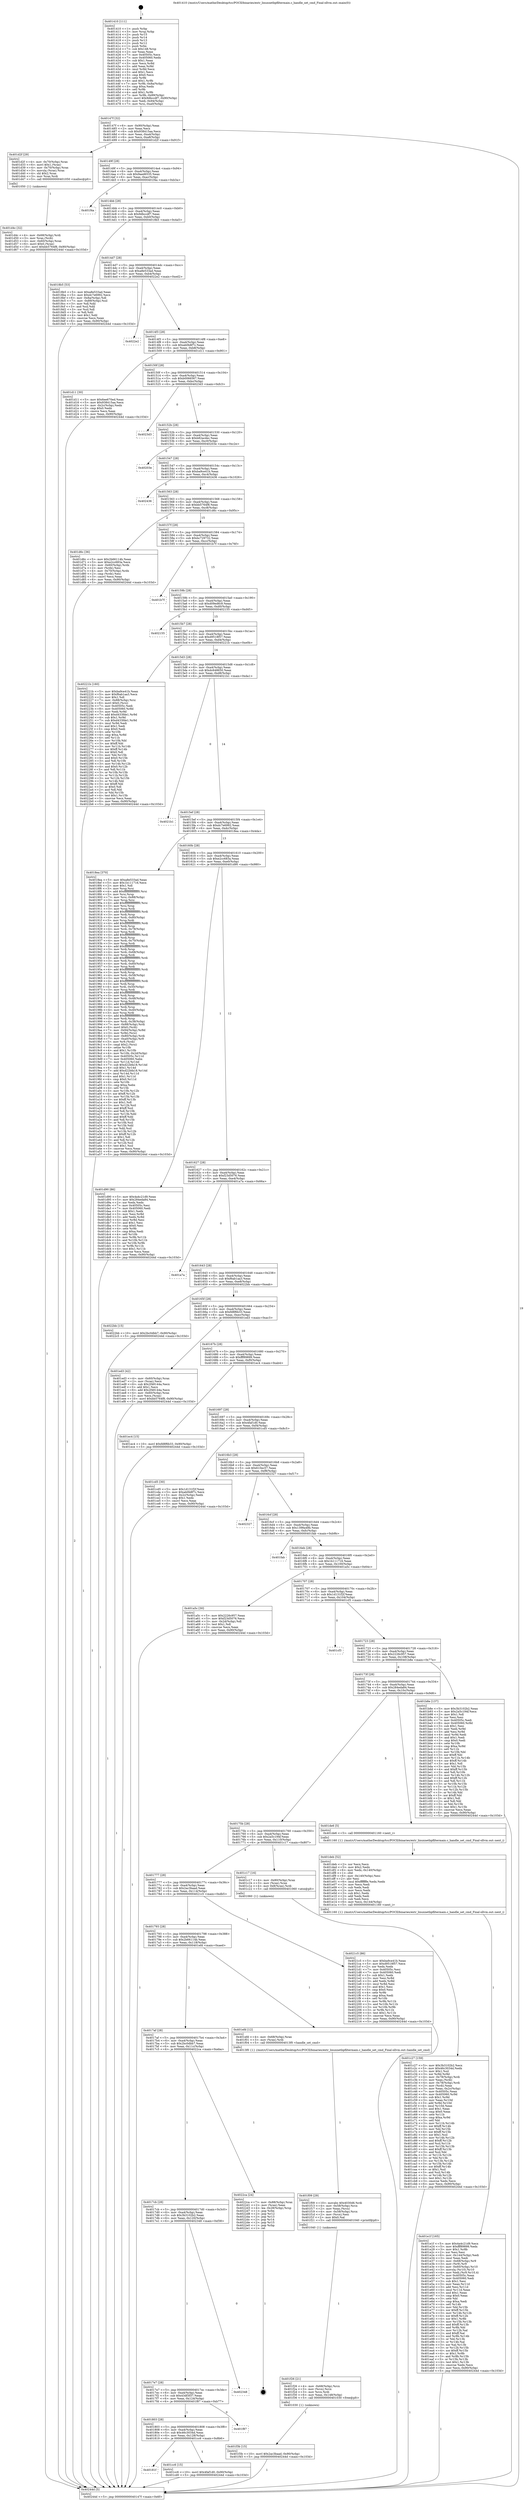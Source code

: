 digraph "0x401410" {
  label = "0x401410 (/mnt/c/Users/mathe/Desktop/tcc/POCII/binaries/extr_linuxnetbpfiltermain.c_handle_set_cmd_Final-ollvm.out::main(0))"
  labelloc = "t"
  node[shape=record]

  Entry [label="",width=0.3,height=0.3,shape=circle,fillcolor=black,style=filled]
  "0x40147f" [label="{
     0x40147f [32]\l
     | [instrs]\l
     &nbsp;&nbsp;0x40147f \<+6\>: mov -0x90(%rbp),%eax\l
     &nbsp;&nbsp;0x401485 \<+2\>: mov %eax,%ecx\l
     &nbsp;&nbsp;0x401487 \<+6\>: sub $0x938415aa,%ecx\l
     &nbsp;&nbsp;0x40148d \<+6\>: mov %eax,-0xa4(%rbp)\l
     &nbsp;&nbsp;0x401493 \<+6\>: mov %ecx,-0xa8(%rbp)\l
     &nbsp;&nbsp;0x401499 \<+6\>: je 0000000000401d2f \<main+0x91f\>\l
  }"]
  "0x401d2f" [label="{
     0x401d2f [29]\l
     | [instrs]\l
     &nbsp;&nbsp;0x401d2f \<+4\>: mov -0x70(%rbp),%rax\l
     &nbsp;&nbsp;0x401d33 \<+6\>: movl $0x1,(%rax)\l
     &nbsp;&nbsp;0x401d39 \<+4\>: mov -0x70(%rbp),%rax\l
     &nbsp;&nbsp;0x401d3d \<+3\>: movslq (%rax),%rax\l
     &nbsp;&nbsp;0x401d40 \<+4\>: shl $0x2,%rax\l
     &nbsp;&nbsp;0x401d44 \<+3\>: mov %rax,%rdi\l
     &nbsp;&nbsp;0x401d47 \<+5\>: call 0000000000401050 \<malloc@plt\>\l
     | [calls]\l
     &nbsp;&nbsp;0x401050 \{1\} (unknown)\l
  }"]
  "0x40149f" [label="{
     0x40149f [28]\l
     | [instrs]\l
     &nbsp;&nbsp;0x40149f \<+5\>: jmp 00000000004014a4 \<main+0x94\>\l
     &nbsp;&nbsp;0x4014a4 \<+6\>: mov -0xa4(%rbp),%eax\l
     &nbsp;&nbsp;0x4014aa \<+5\>: sub $0x9aed6535,%eax\l
     &nbsp;&nbsp;0x4014af \<+6\>: mov %eax,-0xac(%rbp)\l
     &nbsp;&nbsp;0x4014b5 \<+6\>: je 0000000000401f4a \<main+0xb3a\>\l
  }"]
  Exit [label="",width=0.3,height=0.3,shape=circle,fillcolor=black,style=filled,peripheries=2]
  "0x401f4a" [label="{
     0x401f4a\l
  }", style=dashed]
  "0x4014bb" [label="{
     0x4014bb [28]\l
     | [instrs]\l
     &nbsp;&nbsp;0x4014bb \<+5\>: jmp 00000000004014c0 \<main+0xb0\>\l
     &nbsp;&nbsp;0x4014c0 \<+6\>: mov -0xa4(%rbp),%eax\l
     &nbsp;&nbsp;0x4014c6 \<+5\>: sub $0x9dbccdf7,%eax\l
     &nbsp;&nbsp;0x4014cb \<+6\>: mov %eax,-0xb0(%rbp)\l
     &nbsp;&nbsp;0x4014d1 \<+6\>: je 00000000004018b5 \<main+0x4a5\>\l
  }"]
  "0x401f3b" [label="{
     0x401f3b [15]\l
     | [instrs]\l
     &nbsp;&nbsp;0x401f3b \<+10\>: movl $0x2ac3baad,-0x90(%rbp)\l
     &nbsp;&nbsp;0x401f45 \<+5\>: jmp 000000000040244d \<main+0x103d\>\l
  }"]
  "0x4018b5" [label="{
     0x4018b5 [53]\l
     | [instrs]\l
     &nbsp;&nbsp;0x4018b5 \<+5\>: mov $0xa8e533ad,%eax\l
     &nbsp;&nbsp;0x4018ba \<+5\>: mov $0xdc7e6992,%ecx\l
     &nbsp;&nbsp;0x4018bf \<+6\>: mov -0x8a(%rbp),%dl\l
     &nbsp;&nbsp;0x4018c5 \<+7\>: mov -0x89(%rbp),%sil\l
     &nbsp;&nbsp;0x4018cc \<+3\>: mov %dl,%dil\l
     &nbsp;&nbsp;0x4018cf \<+3\>: and %sil,%dil\l
     &nbsp;&nbsp;0x4018d2 \<+3\>: xor %sil,%dl\l
     &nbsp;&nbsp;0x4018d5 \<+3\>: or %dl,%dil\l
     &nbsp;&nbsp;0x4018d8 \<+4\>: test $0x1,%dil\l
     &nbsp;&nbsp;0x4018dc \<+3\>: cmovne %ecx,%eax\l
     &nbsp;&nbsp;0x4018df \<+6\>: mov %eax,-0x90(%rbp)\l
     &nbsp;&nbsp;0x4018e5 \<+5\>: jmp 000000000040244d \<main+0x103d\>\l
  }"]
  "0x4014d7" [label="{
     0x4014d7 [28]\l
     | [instrs]\l
     &nbsp;&nbsp;0x4014d7 \<+5\>: jmp 00000000004014dc \<main+0xcc\>\l
     &nbsp;&nbsp;0x4014dc \<+6\>: mov -0xa4(%rbp),%eax\l
     &nbsp;&nbsp;0x4014e2 \<+5\>: sub $0xa8e533ad,%eax\l
     &nbsp;&nbsp;0x4014e7 \<+6\>: mov %eax,-0xb4(%rbp)\l
     &nbsp;&nbsp;0x4014ed \<+6\>: je 00000000004022e2 \<main+0xed2\>\l
  }"]
  "0x40244d" [label="{
     0x40244d [5]\l
     | [instrs]\l
     &nbsp;&nbsp;0x40244d \<+5\>: jmp 000000000040147f \<main+0x6f\>\l
  }"]
  "0x401410" [label="{
     0x401410 [111]\l
     | [instrs]\l
     &nbsp;&nbsp;0x401410 \<+1\>: push %rbp\l
     &nbsp;&nbsp;0x401411 \<+3\>: mov %rsp,%rbp\l
     &nbsp;&nbsp;0x401414 \<+2\>: push %r15\l
     &nbsp;&nbsp;0x401416 \<+2\>: push %r14\l
     &nbsp;&nbsp;0x401418 \<+2\>: push %r13\l
     &nbsp;&nbsp;0x40141a \<+2\>: push %r12\l
     &nbsp;&nbsp;0x40141c \<+1\>: push %rbx\l
     &nbsp;&nbsp;0x40141d \<+7\>: sub $0x148,%rsp\l
     &nbsp;&nbsp;0x401424 \<+2\>: xor %eax,%eax\l
     &nbsp;&nbsp;0x401426 \<+7\>: mov 0x40505c,%ecx\l
     &nbsp;&nbsp;0x40142d \<+7\>: mov 0x405060,%edx\l
     &nbsp;&nbsp;0x401434 \<+3\>: sub $0x1,%eax\l
     &nbsp;&nbsp;0x401437 \<+3\>: mov %ecx,%r8d\l
     &nbsp;&nbsp;0x40143a \<+3\>: add %eax,%r8d\l
     &nbsp;&nbsp;0x40143d \<+4\>: imul %r8d,%ecx\l
     &nbsp;&nbsp;0x401441 \<+3\>: and $0x1,%ecx\l
     &nbsp;&nbsp;0x401444 \<+3\>: cmp $0x0,%ecx\l
     &nbsp;&nbsp;0x401447 \<+4\>: sete %r9b\l
     &nbsp;&nbsp;0x40144b \<+4\>: and $0x1,%r9b\l
     &nbsp;&nbsp;0x40144f \<+7\>: mov %r9b,-0x8a(%rbp)\l
     &nbsp;&nbsp;0x401456 \<+3\>: cmp $0xa,%edx\l
     &nbsp;&nbsp;0x401459 \<+4\>: setl %r9b\l
     &nbsp;&nbsp;0x40145d \<+4\>: and $0x1,%r9b\l
     &nbsp;&nbsp;0x401461 \<+7\>: mov %r9b,-0x89(%rbp)\l
     &nbsp;&nbsp;0x401468 \<+10\>: movl $0x9dbccdf7,-0x90(%rbp)\l
     &nbsp;&nbsp;0x401472 \<+6\>: mov %edi,-0x94(%rbp)\l
     &nbsp;&nbsp;0x401478 \<+7\>: mov %rsi,-0xa0(%rbp)\l
  }"]
  "0x401f26" [label="{
     0x401f26 [21]\l
     | [instrs]\l
     &nbsp;&nbsp;0x401f26 \<+4\>: mov -0x68(%rbp),%rcx\l
     &nbsp;&nbsp;0x401f2a \<+3\>: mov (%rcx),%rcx\l
     &nbsp;&nbsp;0x401f2d \<+3\>: mov %rcx,%rdi\l
     &nbsp;&nbsp;0x401f30 \<+6\>: mov %eax,-0x148(%rbp)\l
     &nbsp;&nbsp;0x401f36 \<+5\>: call 0000000000401030 \<free@plt\>\l
     | [calls]\l
     &nbsp;&nbsp;0x401030 \{1\} (unknown)\l
  }"]
  "0x4022e2" [label="{
     0x4022e2\l
  }", style=dashed]
  "0x4014f3" [label="{
     0x4014f3 [28]\l
     | [instrs]\l
     &nbsp;&nbsp;0x4014f3 \<+5\>: jmp 00000000004014f8 \<main+0xe8\>\l
     &nbsp;&nbsp;0x4014f8 \<+6\>: mov -0xa4(%rbp),%eax\l
     &nbsp;&nbsp;0x4014fe \<+5\>: sub $0xab0b8f7c,%eax\l
     &nbsp;&nbsp;0x401503 \<+6\>: mov %eax,-0xb8(%rbp)\l
     &nbsp;&nbsp;0x401509 \<+6\>: je 0000000000401d11 \<main+0x901\>\l
  }"]
  "0x401f09" [label="{
     0x401f09 [29]\l
     | [instrs]\l
     &nbsp;&nbsp;0x401f09 \<+10\>: movabs $0x4030d6,%rdi\l
     &nbsp;&nbsp;0x401f13 \<+4\>: mov -0x58(%rbp),%rcx\l
     &nbsp;&nbsp;0x401f17 \<+2\>: mov %eax,(%rcx)\l
     &nbsp;&nbsp;0x401f19 \<+4\>: mov -0x58(%rbp),%rcx\l
     &nbsp;&nbsp;0x401f1d \<+2\>: mov (%rcx),%esi\l
     &nbsp;&nbsp;0x401f1f \<+2\>: mov $0x0,%al\l
     &nbsp;&nbsp;0x401f21 \<+5\>: call 0000000000401040 \<printf@plt\>\l
     | [calls]\l
     &nbsp;&nbsp;0x401040 \{1\} (unknown)\l
  }"]
  "0x401d11" [label="{
     0x401d11 [30]\l
     | [instrs]\l
     &nbsp;&nbsp;0x401d11 \<+5\>: mov $0x6ee670ed,%eax\l
     &nbsp;&nbsp;0x401d16 \<+5\>: mov $0x938415aa,%ecx\l
     &nbsp;&nbsp;0x401d1b \<+3\>: mov -0x2c(%rbp),%edx\l
     &nbsp;&nbsp;0x401d1e \<+3\>: cmp $0x0,%edx\l
     &nbsp;&nbsp;0x401d21 \<+3\>: cmove %ecx,%eax\l
     &nbsp;&nbsp;0x401d24 \<+6\>: mov %eax,-0x90(%rbp)\l
     &nbsp;&nbsp;0x401d2a \<+5\>: jmp 000000000040244d \<main+0x103d\>\l
  }"]
  "0x40150f" [label="{
     0x40150f [28]\l
     | [instrs]\l
     &nbsp;&nbsp;0x40150f \<+5\>: jmp 0000000000401514 \<main+0x104\>\l
     &nbsp;&nbsp;0x401514 \<+6\>: mov -0xa4(%rbp),%eax\l
     &nbsp;&nbsp;0x40151a \<+5\>: sub $0xb0066567,%eax\l
     &nbsp;&nbsp;0x40151f \<+6\>: mov %eax,-0xbc(%rbp)\l
     &nbsp;&nbsp;0x401525 \<+6\>: je 00000000004023d3 \<main+0xfc3\>\l
  }"]
  "0x401e1f" [label="{
     0x401e1f [165]\l
     | [instrs]\l
     &nbsp;&nbsp;0x401e1f \<+5\>: mov $0x4a4c21d9,%ecx\l
     &nbsp;&nbsp;0x401e24 \<+5\>: mov $0xfff89899,%edx\l
     &nbsp;&nbsp;0x401e29 \<+3\>: mov $0x1,%r8b\l
     &nbsp;&nbsp;0x401e2c \<+2\>: xor %esi,%esi\l
     &nbsp;&nbsp;0x401e2e \<+6\>: mov -0x144(%rbp),%edi\l
     &nbsp;&nbsp;0x401e34 \<+3\>: imul %eax,%edi\l
     &nbsp;&nbsp;0x401e37 \<+4\>: mov -0x68(%rbp),%r9\l
     &nbsp;&nbsp;0x401e3b \<+3\>: mov (%r9),%r9\l
     &nbsp;&nbsp;0x401e3e \<+4\>: mov -0x60(%rbp),%r10\l
     &nbsp;&nbsp;0x401e42 \<+3\>: movslq (%r10),%r10\l
     &nbsp;&nbsp;0x401e45 \<+4\>: mov %edi,(%r9,%r10,4)\l
     &nbsp;&nbsp;0x401e49 \<+7\>: mov 0x40505c,%eax\l
     &nbsp;&nbsp;0x401e50 \<+7\>: mov 0x405060,%edi\l
     &nbsp;&nbsp;0x401e57 \<+3\>: sub $0x1,%esi\l
     &nbsp;&nbsp;0x401e5a \<+3\>: mov %eax,%r11d\l
     &nbsp;&nbsp;0x401e5d \<+3\>: add %esi,%r11d\l
     &nbsp;&nbsp;0x401e60 \<+4\>: imul %r11d,%eax\l
     &nbsp;&nbsp;0x401e64 \<+3\>: and $0x1,%eax\l
     &nbsp;&nbsp;0x401e67 \<+3\>: cmp $0x0,%eax\l
     &nbsp;&nbsp;0x401e6a \<+3\>: sete %bl\l
     &nbsp;&nbsp;0x401e6d \<+3\>: cmp $0xa,%edi\l
     &nbsp;&nbsp;0x401e70 \<+4\>: setl %r14b\l
     &nbsp;&nbsp;0x401e74 \<+3\>: mov %bl,%r15b\l
     &nbsp;&nbsp;0x401e77 \<+4\>: xor $0xff,%r15b\l
     &nbsp;&nbsp;0x401e7b \<+3\>: mov %r14b,%r12b\l
     &nbsp;&nbsp;0x401e7e \<+4\>: xor $0xff,%r12b\l
     &nbsp;&nbsp;0x401e82 \<+4\>: xor $0x1,%r8b\l
     &nbsp;&nbsp;0x401e86 \<+3\>: mov %r15b,%r13b\l
     &nbsp;&nbsp;0x401e89 \<+4\>: and $0xff,%r13b\l
     &nbsp;&nbsp;0x401e8d \<+3\>: and %r8b,%bl\l
     &nbsp;&nbsp;0x401e90 \<+3\>: mov %r12b,%al\l
     &nbsp;&nbsp;0x401e93 \<+2\>: and $0xff,%al\l
     &nbsp;&nbsp;0x401e95 \<+3\>: and %r8b,%r14b\l
     &nbsp;&nbsp;0x401e98 \<+3\>: or %bl,%r13b\l
     &nbsp;&nbsp;0x401e9b \<+3\>: or %r14b,%al\l
     &nbsp;&nbsp;0x401e9e \<+3\>: xor %al,%r13b\l
     &nbsp;&nbsp;0x401ea1 \<+3\>: or %r12b,%r15b\l
     &nbsp;&nbsp;0x401ea4 \<+4\>: xor $0xff,%r15b\l
     &nbsp;&nbsp;0x401ea8 \<+4\>: or $0x1,%r8b\l
     &nbsp;&nbsp;0x401eac \<+3\>: and %r8b,%r15b\l
     &nbsp;&nbsp;0x401eaf \<+3\>: or %r15b,%r13b\l
     &nbsp;&nbsp;0x401eb2 \<+4\>: test $0x1,%r13b\l
     &nbsp;&nbsp;0x401eb6 \<+3\>: cmovne %edx,%ecx\l
     &nbsp;&nbsp;0x401eb9 \<+6\>: mov %ecx,-0x90(%rbp)\l
     &nbsp;&nbsp;0x401ebf \<+5\>: jmp 000000000040244d \<main+0x103d\>\l
  }"]
  "0x4023d3" [label="{
     0x4023d3\l
  }", style=dashed]
  "0x40152b" [label="{
     0x40152b [28]\l
     | [instrs]\l
     &nbsp;&nbsp;0x40152b \<+5\>: jmp 0000000000401530 \<main+0x120\>\l
     &nbsp;&nbsp;0x401530 \<+6\>: mov -0xa4(%rbp),%eax\l
     &nbsp;&nbsp;0x401536 \<+5\>: sub $0xb82acdec,%eax\l
     &nbsp;&nbsp;0x40153b \<+6\>: mov %eax,-0xc0(%rbp)\l
     &nbsp;&nbsp;0x401541 \<+6\>: je 000000000040203e \<main+0xc2e\>\l
  }"]
  "0x401deb" [label="{
     0x401deb [52]\l
     | [instrs]\l
     &nbsp;&nbsp;0x401deb \<+2\>: xor %ecx,%ecx\l
     &nbsp;&nbsp;0x401ded \<+5\>: mov $0x2,%edx\l
     &nbsp;&nbsp;0x401df2 \<+6\>: mov %edx,-0x140(%rbp)\l
     &nbsp;&nbsp;0x401df8 \<+1\>: cltd\l
     &nbsp;&nbsp;0x401df9 \<+6\>: mov -0x140(%rbp),%esi\l
     &nbsp;&nbsp;0x401dff \<+2\>: idiv %esi\l
     &nbsp;&nbsp;0x401e01 \<+6\>: imul $0xfffffffe,%edx,%edx\l
     &nbsp;&nbsp;0x401e07 \<+2\>: mov %ecx,%edi\l
     &nbsp;&nbsp;0x401e09 \<+2\>: sub %edx,%edi\l
     &nbsp;&nbsp;0x401e0b \<+2\>: mov %ecx,%edx\l
     &nbsp;&nbsp;0x401e0d \<+3\>: sub $0x1,%edx\l
     &nbsp;&nbsp;0x401e10 \<+2\>: add %edx,%edi\l
     &nbsp;&nbsp;0x401e12 \<+2\>: sub %edi,%ecx\l
     &nbsp;&nbsp;0x401e14 \<+6\>: mov %ecx,-0x144(%rbp)\l
     &nbsp;&nbsp;0x401e1a \<+5\>: call 0000000000401160 \<next_i\>\l
     | [calls]\l
     &nbsp;&nbsp;0x401160 \{1\} (/mnt/c/Users/mathe/Desktop/tcc/POCII/binaries/extr_linuxnetbpfiltermain.c_handle_set_cmd_Final-ollvm.out::next_i)\l
  }"]
  "0x40203e" [label="{
     0x40203e\l
  }", style=dashed]
  "0x401547" [label="{
     0x401547 [28]\l
     | [instrs]\l
     &nbsp;&nbsp;0x401547 \<+5\>: jmp 000000000040154c \<main+0x13c\>\l
     &nbsp;&nbsp;0x40154c \<+6\>: mov -0xa4(%rbp),%eax\l
     &nbsp;&nbsp;0x401552 \<+5\>: sub $0xba9ce41b,%eax\l
     &nbsp;&nbsp;0x401557 \<+6\>: mov %eax,-0xc4(%rbp)\l
     &nbsp;&nbsp;0x40155d \<+6\>: je 0000000000402436 \<main+0x1026\>\l
  }"]
  "0x401d4c" [label="{
     0x401d4c [32]\l
     | [instrs]\l
     &nbsp;&nbsp;0x401d4c \<+4\>: mov -0x68(%rbp),%rdi\l
     &nbsp;&nbsp;0x401d50 \<+3\>: mov %rax,(%rdi)\l
     &nbsp;&nbsp;0x401d53 \<+4\>: mov -0x60(%rbp),%rax\l
     &nbsp;&nbsp;0x401d57 \<+6\>: movl $0x0,(%rax)\l
     &nbsp;&nbsp;0x401d5d \<+10\>: movl $0xbb5764f8,-0x90(%rbp)\l
     &nbsp;&nbsp;0x401d67 \<+5\>: jmp 000000000040244d \<main+0x103d\>\l
  }"]
  "0x402436" [label="{
     0x402436\l
  }", style=dashed]
  "0x401563" [label="{
     0x401563 [28]\l
     | [instrs]\l
     &nbsp;&nbsp;0x401563 \<+5\>: jmp 0000000000401568 \<main+0x158\>\l
     &nbsp;&nbsp;0x401568 \<+6\>: mov -0xa4(%rbp),%eax\l
     &nbsp;&nbsp;0x40156e \<+5\>: sub $0xbb5764f8,%eax\l
     &nbsp;&nbsp;0x401573 \<+6\>: mov %eax,-0xc8(%rbp)\l
     &nbsp;&nbsp;0x401579 \<+6\>: je 0000000000401d6c \<main+0x95c\>\l
  }"]
  "0x40181f" [label="{
     0x40181f\l
  }", style=dashed]
  "0x401d6c" [label="{
     0x401d6c [36]\l
     | [instrs]\l
     &nbsp;&nbsp;0x401d6c \<+5\>: mov $0x2b66114b,%eax\l
     &nbsp;&nbsp;0x401d71 \<+5\>: mov $0xe2cc683a,%ecx\l
     &nbsp;&nbsp;0x401d76 \<+4\>: mov -0x60(%rbp),%rdx\l
     &nbsp;&nbsp;0x401d7a \<+2\>: mov (%rdx),%esi\l
     &nbsp;&nbsp;0x401d7c \<+4\>: mov -0x70(%rbp),%rdx\l
     &nbsp;&nbsp;0x401d80 \<+2\>: cmp (%rdx),%esi\l
     &nbsp;&nbsp;0x401d82 \<+3\>: cmovl %ecx,%eax\l
     &nbsp;&nbsp;0x401d85 \<+6\>: mov %eax,-0x90(%rbp)\l
     &nbsp;&nbsp;0x401d8b \<+5\>: jmp 000000000040244d \<main+0x103d\>\l
  }"]
  "0x40157f" [label="{
     0x40157f [28]\l
     | [instrs]\l
     &nbsp;&nbsp;0x40157f \<+5\>: jmp 0000000000401584 \<main+0x174\>\l
     &nbsp;&nbsp;0x401584 \<+6\>: mov -0xa4(%rbp),%eax\l
     &nbsp;&nbsp;0x40158a \<+5\>: sub $0xbc729732,%eax\l
     &nbsp;&nbsp;0x40158f \<+6\>: mov %eax,-0xcc(%rbp)\l
     &nbsp;&nbsp;0x401595 \<+6\>: je 0000000000401b7f \<main+0x76f\>\l
  }"]
  "0x401cc6" [label="{
     0x401cc6 [15]\l
     | [instrs]\l
     &nbsp;&nbsp;0x401cc6 \<+10\>: movl $0x4faf1d0,-0x90(%rbp)\l
     &nbsp;&nbsp;0x401cd0 \<+5\>: jmp 000000000040244d \<main+0x103d\>\l
  }"]
  "0x401b7f" [label="{
     0x401b7f\l
  }", style=dashed]
  "0x40159b" [label="{
     0x40159b [28]\l
     | [instrs]\l
     &nbsp;&nbsp;0x40159b \<+5\>: jmp 00000000004015a0 \<main+0x190\>\l
     &nbsp;&nbsp;0x4015a0 \<+6\>: mov -0xa4(%rbp),%eax\l
     &nbsp;&nbsp;0x4015a6 \<+5\>: sub $0xd09ed6c9,%eax\l
     &nbsp;&nbsp;0x4015ab \<+6\>: mov %eax,-0xd0(%rbp)\l
     &nbsp;&nbsp;0x4015b1 \<+6\>: je 0000000000402155 \<main+0xd45\>\l
  }"]
  "0x401803" [label="{
     0x401803 [28]\l
     | [instrs]\l
     &nbsp;&nbsp;0x401803 \<+5\>: jmp 0000000000401808 \<main+0x3f8\>\l
     &nbsp;&nbsp;0x401808 \<+6\>: mov -0xa4(%rbp),%eax\l
     &nbsp;&nbsp;0x40180e \<+5\>: sub $0x46c3034d,%eax\l
     &nbsp;&nbsp;0x401813 \<+6\>: mov %eax,-0x128(%rbp)\l
     &nbsp;&nbsp;0x401819 \<+6\>: je 0000000000401cc6 \<main+0x8b6\>\l
  }"]
  "0x402155" [label="{
     0x402155\l
  }", style=dashed]
  "0x4015b7" [label="{
     0x4015b7 [28]\l
     | [instrs]\l
     &nbsp;&nbsp;0x4015b7 \<+5\>: jmp 00000000004015bc \<main+0x1ac\>\l
     &nbsp;&nbsp;0x4015bc \<+6\>: mov -0xa4(%rbp),%eax\l
     &nbsp;&nbsp;0x4015c2 \<+5\>: sub $0xd9518f57,%eax\l
     &nbsp;&nbsp;0x4015c7 \<+6\>: mov %eax,-0xd4(%rbp)\l
     &nbsp;&nbsp;0x4015cd \<+6\>: je 000000000040221b \<main+0xe0b\>\l
  }"]
  "0x401f87" [label="{
     0x401f87\l
  }", style=dashed]
  "0x40221b" [label="{
     0x40221b [160]\l
     | [instrs]\l
     &nbsp;&nbsp;0x40221b \<+5\>: mov $0xba9ce41b,%eax\l
     &nbsp;&nbsp;0x402220 \<+5\>: mov $0xf6ab1aa3,%ecx\l
     &nbsp;&nbsp;0x402225 \<+2\>: mov $0x1,%dl\l
     &nbsp;&nbsp;0x402227 \<+7\>: mov -0x88(%rbp),%rsi\l
     &nbsp;&nbsp;0x40222e \<+6\>: movl $0x0,(%rsi)\l
     &nbsp;&nbsp;0x402234 \<+7\>: mov 0x40505c,%edi\l
     &nbsp;&nbsp;0x40223b \<+8\>: mov 0x405060,%r8d\l
     &nbsp;&nbsp;0x402243 \<+3\>: mov %edi,%r9d\l
     &nbsp;&nbsp;0x402246 \<+7\>: add $0xd433fde1,%r9d\l
     &nbsp;&nbsp;0x40224d \<+4\>: sub $0x1,%r9d\l
     &nbsp;&nbsp;0x402251 \<+7\>: sub $0xd433fde1,%r9d\l
     &nbsp;&nbsp;0x402258 \<+4\>: imul %r9d,%edi\l
     &nbsp;&nbsp;0x40225c \<+3\>: and $0x1,%edi\l
     &nbsp;&nbsp;0x40225f \<+3\>: cmp $0x0,%edi\l
     &nbsp;&nbsp;0x402262 \<+4\>: sete %r10b\l
     &nbsp;&nbsp;0x402266 \<+4\>: cmp $0xa,%r8d\l
     &nbsp;&nbsp;0x40226a \<+4\>: setl %r11b\l
     &nbsp;&nbsp;0x40226e \<+3\>: mov %r10b,%bl\l
     &nbsp;&nbsp;0x402271 \<+3\>: xor $0xff,%bl\l
     &nbsp;&nbsp;0x402274 \<+3\>: mov %r11b,%r14b\l
     &nbsp;&nbsp;0x402277 \<+4\>: xor $0xff,%r14b\l
     &nbsp;&nbsp;0x40227b \<+3\>: xor $0x0,%dl\l
     &nbsp;&nbsp;0x40227e \<+3\>: mov %bl,%r15b\l
     &nbsp;&nbsp;0x402281 \<+4\>: and $0x0,%r15b\l
     &nbsp;&nbsp;0x402285 \<+3\>: and %dl,%r10b\l
     &nbsp;&nbsp;0x402288 \<+3\>: mov %r14b,%r12b\l
     &nbsp;&nbsp;0x40228b \<+4\>: and $0x0,%r12b\l
     &nbsp;&nbsp;0x40228f \<+3\>: and %dl,%r11b\l
     &nbsp;&nbsp;0x402292 \<+3\>: or %r10b,%r15b\l
     &nbsp;&nbsp;0x402295 \<+3\>: or %r11b,%r12b\l
     &nbsp;&nbsp;0x402298 \<+3\>: xor %r12b,%r15b\l
     &nbsp;&nbsp;0x40229b \<+3\>: or %r14b,%bl\l
     &nbsp;&nbsp;0x40229e \<+3\>: xor $0xff,%bl\l
     &nbsp;&nbsp;0x4022a1 \<+3\>: or $0x0,%dl\l
     &nbsp;&nbsp;0x4022a4 \<+2\>: and %dl,%bl\l
     &nbsp;&nbsp;0x4022a6 \<+3\>: or %bl,%r15b\l
     &nbsp;&nbsp;0x4022a9 \<+4\>: test $0x1,%r15b\l
     &nbsp;&nbsp;0x4022ad \<+3\>: cmovne %ecx,%eax\l
     &nbsp;&nbsp;0x4022b0 \<+6\>: mov %eax,-0x90(%rbp)\l
     &nbsp;&nbsp;0x4022b6 \<+5\>: jmp 000000000040244d \<main+0x103d\>\l
  }"]
  "0x4015d3" [label="{
     0x4015d3 [28]\l
     | [instrs]\l
     &nbsp;&nbsp;0x4015d3 \<+5\>: jmp 00000000004015d8 \<main+0x1c8\>\l
     &nbsp;&nbsp;0x4015d8 \<+6\>: mov -0xa4(%rbp),%eax\l
     &nbsp;&nbsp;0x4015de \<+5\>: sub $0xdc648650,%eax\l
     &nbsp;&nbsp;0x4015e3 \<+6\>: mov %eax,-0xd8(%rbp)\l
     &nbsp;&nbsp;0x4015e9 \<+6\>: je 00000000004021b1 \<main+0xda1\>\l
  }"]
  "0x4017e7" [label="{
     0x4017e7 [28]\l
     | [instrs]\l
     &nbsp;&nbsp;0x4017e7 \<+5\>: jmp 00000000004017ec \<main+0x3dc\>\l
     &nbsp;&nbsp;0x4017ec \<+6\>: mov -0xa4(%rbp),%eax\l
     &nbsp;&nbsp;0x4017f2 \<+5\>: sub $0x43df3f37,%eax\l
     &nbsp;&nbsp;0x4017f7 \<+6\>: mov %eax,-0x124(%rbp)\l
     &nbsp;&nbsp;0x4017fd \<+6\>: je 0000000000401f87 \<main+0xb77\>\l
  }"]
  "0x4021b1" [label="{
     0x4021b1\l
  }", style=dashed]
  "0x4015ef" [label="{
     0x4015ef [28]\l
     | [instrs]\l
     &nbsp;&nbsp;0x4015ef \<+5\>: jmp 00000000004015f4 \<main+0x1e4\>\l
     &nbsp;&nbsp;0x4015f4 \<+6\>: mov -0xa4(%rbp),%eax\l
     &nbsp;&nbsp;0x4015fa \<+5\>: sub $0xdc7e6992,%eax\l
     &nbsp;&nbsp;0x4015ff \<+6\>: mov %eax,-0xdc(%rbp)\l
     &nbsp;&nbsp;0x401605 \<+6\>: je 00000000004018ea \<main+0x4da\>\l
  }"]
  "0x402348" [label="{
     0x402348\l
  }", style=dashed]
  "0x4018ea" [label="{
     0x4018ea [370]\l
     | [instrs]\l
     &nbsp;&nbsp;0x4018ea \<+5\>: mov $0xa8e533ad,%eax\l
     &nbsp;&nbsp;0x4018ef \<+5\>: mov $0x1b111716,%ecx\l
     &nbsp;&nbsp;0x4018f4 \<+2\>: mov $0x1,%dl\l
     &nbsp;&nbsp;0x4018f6 \<+3\>: mov %rsp,%rsi\l
     &nbsp;&nbsp;0x4018f9 \<+4\>: add $0xfffffffffffffff0,%rsi\l
     &nbsp;&nbsp;0x4018fd \<+3\>: mov %rsi,%rsp\l
     &nbsp;&nbsp;0x401900 \<+7\>: mov %rsi,-0x88(%rbp)\l
     &nbsp;&nbsp;0x401907 \<+3\>: mov %rsp,%rsi\l
     &nbsp;&nbsp;0x40190a \<+4\>: add $0xfffffffffffffff0,%rsi\l
     &nbsp;&nbsp;0x40190e \<+3\>: mov %rsi,%rsp\l
     &nbsp;&nbsp;0x401911 \<+3\>: mov %rsp,%rdi\l
     &nbsp;&nbsp;0x401914 \<+4\>: add $0xfffffffffffffff0,%rdi\l
     &nbsp;&nbsp;0x401918 \<+3\>: mov %rdi,%rsp\l
     &nbsp;&nbsp;0x40191b \<+4\>: mov %rdi,-0x80(%rbp)\l
     &nbsp;&nbsp;0x40191f \<+3\>: mov %rsp,%rdi\l
     &nbsp;&nbsp;0x401922 \<+4\>: add $0xfffffffffffffff0,%rdi\l
     &nbsp;&nbsp;0x401926 \<+3\>: mov %rdi,%rsp\l
     &nbsp;&nbsp;0x401929 \<+4\>: mov %rdi,-0x78(%rbp)\l
     &nbsp;&nbsp;0x40192d \<+3\>: mov %rsp,%rdi\l
     &nbsp;&nbsp;0x401930 \<+4\>: add $0xfffffffffffffff0,%rdi\l
     &nbsp;&nbsp;0x401934 \<+3\>: mov %rdi,%rsp\l
     &nbsp;&nbsp;0x401937 \<+4\>: mov %rdi,-0x70(%rbp)\l
     &nbsp;&nbsp;0x40193b \<+3\>: mov %rsp,%rdi\l
     &nbsp;&nbsp;0x40193e \<+4\>: add $0xfffffffffffffff0,%rdi\l
     &nbsp;&nbsp;0x401942 \<+3\>: mov %rdi,%rsp\l
     &nbsp;&nbsp;0x401945 \<+4\>: mov %rdi,-0x68(%rbp)\l
     &nbsp;&nbsp;0x401949 \<+3\>: mov %rsp,%rdi\l
     &nbsp;&nbsp;0x40194c \<+4\>: add $0xfffffffffffffff0,%rdi\l
     &nbsp;&nbsp;0x401950 \<+3\>: mov %rdi,%rsp\l
     &nbsp;&nbsp;0x401953 \<+4\>: mov %rdi,-0x60(%rbp)\l
     &nbsp;&nbsp;0x401957 \<+3\>: mov %rsp,%rdi\l
     &nbsp;&nbsp;0x40195a \<+4\>: add $0xfffffffffffffff0,%rdi\l
     &nbsp;&nbsp;0x40195e \<+3\>: mov %rdi,%rsp\l
     &nbsp;&nbsp;0x401961 \<+4\>: mov %rdi,-0x58(%rbp)\l
     &nbsp;&nbsp;0x401965 \<+3\>: mov %rsp,%rdi\l
     &nbsp;&nbsp;0x401968 \<+4\>: add $0xfffffffffffffff0,%rdi\l
     &nbsp;&nbsp;0x40196c \<+3\>: mov %rdi,%rsp\l
     &nbsp;&nbsp;0x40196f \<+4\>: mov %rdi,-0x50(%rbp)\l
     &nbsp;&nbsp;0x401973 \<+3\>: mov %rsp,%rdi\l
     &nbsp;&nbsp;0x401976 \<+4\>: add $0xfffffffffffffff0,%rdi\l
     &nbsp;&nbsp;0x40197a \<+3\>: mov %rdi,%rsp\l
     &nbsp;&nbsp;0x40197d \<+4\>: mov %rdi,-0x48(%rbp)\l
     &nbsp;&nbsp;0x401981 \<+3\>: mov %rsp,%rdi\l
     &nbsp;&nbsp;0x401984 \<+4\>: add $0xfffffffffffffff0,%rdi\l
     &nbsp;&nbsp;0x401988 \<+3\>: mov %rdi,%rsp\l
     &nbsp;&nbsp;0x40198b \<+4\>: mov %rdi,-0x40(%rbp)\l
     &nbsp;&nbsp;0x40198f \<+3\>: mov %rsp,%rdi\l
     &nbsp;&nbsp;0x401992 \<+4\>: add $0xfffffffffffffff0,%rdi\l
     &nbsp;&nbsp;0x401996 \<+3\>: mov %rdi,%rsp\l
     &nbsp;&nbsp;0x401999 \<+4\>: mov %rdi,-0x38(%rbp)\l
     &nbsp;&nbsp;0x40199d \<+7\>: mov -0x88(%rbp),%rdi\l
     &nbsp;&nbsp;0x4019a4 \<+6\>: movl $0x0,(%rdi)\l
     &nbsp;&nbsp;0x4019aa \<+7\>: mov -0x94(%rbp),%r8d\l
     &nbsp;&nbsp;0x4019b1 \<+3\>: mov %r8d,(%rsi)\l
     &nbsp;&nbsp;0x4019b4 \<+4\>: mov -0x80(%rbp),%rdi\l
     &nbsp;&nbsp;0x4019b8 \<+7\>: mov -0xa0(%rbp),%r9\l
     &nbsp;&nbsp;0x4019bf \<+3\>: mov %r9,(%rdi)\l
     &nbsp;&nbsp;0x4019c2 \<+3\>: cmpl $0x2,(%rsi)\l
     &nbsp;&nbsp;0x4019c5 \<+4\>: setne %r10b\l
     &nbsp;&nbsp;0x4019c9 \<+4\>: and $0x1,%r10b\l
     &nbsp;&nbsp;0x4019cd \<+4\>: mov %r10b,-0x2d(%rbp)\l
     &nbsp;&nbsp;0x4019d1 \<+8\>: mov 0x40505c,%r11d\l
     &nbsp;&nbsp;0x4019d9 \<+7\>: mov 0x405060,%ebx\l
     &nbsp;&nbsp;0x4019e0 \<+3\>: mov %r11d,%r14d\l
     &nbsp;&nbsp;0x4019e3 \<+7\>: sub $0xd22bfa18,%r14d\l
     &nbsp;&nbsp;0x4019ea \<+4\>: sub $0x1,%r14d\l
     &nbsp;&nbsp;0x4019ee \<+7\>: add $0xd22bfa18,%r14d\l
     &nbsp;&nbsp;0x4019f5 \<+4\>: imul %r14d,%r11d\l
     &nbsp;&nbsp;0x4019f9 \<+4\>: and $0x1,%r11d\l
     &nbsp;&nbsp;0x4019fd \<+4\>: cmp $0x0,%r11d\l
     &nbsp;&nbsp;0x401a01 \<+4\>: sete %r10b\l
     &nbsp;&nbsp;0x401a05 \<+3\>: cmp $0xa,%ebx\l
     &nbsp;&nbsp;0x401a08 \<+4\>: setl %r15b\l
     &nbsp;&nbsp;0x401a0c \<+3\>: mov %r10b,%r12b\l
     &nbsp;&nbsp;0x401a0f \<+4\>: xor $0xff,%r12b\l
     &nbsp;&nbsp;0x401a13 \<+3\>: mov %r15b,%r13b\l
     &nbsp;&nbsp;0x401a16 \<+4\>: xor $0xff,%r13b\l
     &nbsp;&nbsp;0x401a1a \<+3\>: xor $0x1,%dl\l
     &nbsp;&nbsp;0x401a1d \<+3\>: mov %r12b,%sil\l
     &nbsp;&nbsp;0x401a20 \<+4\>: and $0xff,%sil\l
     &nbsp;&nbsp;0x401a24 \<+3\>: and %dl,%r10b\l
     &nbsp;&nbsp;0x401a27 \<+3\>: mov %r13b,%dil\l
     &nbsp;&nbsp;0x401a2a \<+4\>: and $0xff,%dil\l
     &nbsp;&nbsp;0x401a2e \<+3\>: and %dl,%r15b\l
     &nbsp;&nbsp;0x401a31 \<+3\>: or %r10b,%sil\l
     &nbsp;&nbsp;0x401a34 \<+3\>: or %r15b,%dil\l
     &nbsp;&nbsp;0x401a37 \<+3\>: xor %dil,%sil\l
     &nbsp;&nbsp;0x401a3a \<+3\>: or %r13b,%r12b\l
     &nbsp;&nbsp;0x401a3d \<+4\>: xor $0xff,%r12b\l
     &nbsp;&nbsp;0x401a41 \<+3\>: or $0x1,%dl\l
     &nbsp;&nbsp;0x401a44 \<+3\>: and %dl,%r12b\l
     &nbsp;&nbsp;0x401a47 \<+3\>: or %r12b,%sil\l
     &nbsp;&nbsp;0x401a4a \<+4\>: test $0x1,%sil\l
     &nbsp;&nbsp;0x401a4e \<+3\>: cmovne %ecx,%eax\l
     &nbsp;&nbsp;0x401a51 \<+6\>: mov %eax,-0x90(%rbp)\l
     &nbsp;&nbsp;0x401a57 \<+5\>: jmp 000000000040244d \<main+0x103d\>\l
  }"]
  "0x40160b" [label="{
     0x40160b [28]\l
     | [instrs]\l
     &nbsp;&nbsp;0x40160b \<+5\>: jmp 0000000000401610 \<main+0x200\>\l
     &nbsp;&nbsp;0x401610 \<+6\>: mov -0xa4(%rbp),%eax\l
     &nbsp;&nbsp;0x401616 \<+5\>: sub $0xe2cc683a,%eax\l
     &nbsp;&nbsp;0x40161b \<+6\>: mov %eax,-0xe0(%rbp)\l
     &nbsp;&nbsp;0x401621 \<+6\>: je 0000000000401d90 \<main+0x980\>\l
  }"]
  "0x4017cb" [label="{
     0x4017cb [28]\l
     | [instrs]\l
     &nbsp;&nbsp;0x4017cb \<+5\>: jmp 00000000004017d0 \<main+0x3c0\>\l
     &nbsp;&nbsp;0x4017d0 \<+6\>: mov -0xa4(%rbp),%eax\l
     &nbsp;&nbsp;0x4017d6 \<+5\>: sub $0x3b3102b2,%eax\l
     &nbsp;&nbsp;0x4017db \<+6\>: mov %eax,-0x120(%rbp)\l
     &nbsp;&nbsp;0x4017e1 \<+6\>: je 0000000000402348 \<main+0xf38\>\l
  }"]
  "0x4022ca" [label="{
     0x4022ca [24]\l
     | [instrs]\l
     &nbsp;&nbsp;0x4022ca \<+7\>: mov -0x88(%rbp),%rax\l
     &nbsp;&nbsp;0x4022d1 \<+2\>: mov (%rax),%eax\l
     &nbsp;&nbsp;0x4022d3 \<+4\>: lea -0x28(%rbp),%rsp\l
     &nbsp;&nbsp;0x4022d7 \<+1\>: pop %rbx\l
     &nbsp;&nbsp;0x4022d8 \<+2\>: pop %r12\l
     &nbsp;&nbsp;0x4022da \<+2\>: pop %r13\l
     &nbsp;&nbsp;0x4022dc \<+2\>: pop %r14\l
     &nbsp;&nbsp;0x4022de \<+2\>: pop %r15\l
     &nbsp;&nbsp;0x4022e0 \<+1\>: pop %rbp\l
     &nbsp;&nbsp;0x4022e1 \<+1\>: ret\l
  }"]
  "0x401d90" [label="{
     0x401d90 [86]\l
     | [instrs]\l
     &nbsp;&nbsp;0x401d90 \<+5\>: mov $0x4a4c21d9,%eax\l
     &nbsp;&nbsp;0x401d95 \<+5\>: mov $0x284eda84,%ecx\l
     &nbsp;&nbsp;0x401d9a \<+2\>: xor %edx,%edx\l
     &nbsp;&nbsp;0x401d9c \<+7\>: mov 0x40505c,%esi\l
     &nbsp;&nbsp;0x401da3 \<+7\>: mov 0x405060,%edi\l
     &nbsp;&nbsp;0x401daa \<+3\>: sub $0x1,%edx\l
     &nbsp;&nbsp;0x401dad \<+3\>: mov %esi,%r8d\l
     &nbsp;&nbsp;0x401db0 \<+3\>: add %edx,%r8d\l
     &nbsp;&nbsp;0x401db3 \<+4\>: imul %r8d,%esi\l
     &nbsp;&nbsp;0x401db7 \<+3\>: and $0x1,%esi\l
     &nbsp;&nbsp;0x401dba \<+3\>: cmp $0x0,%esi\l
     &nbsp;&nbsp;0x401dbd \<+4\>: sete %r9b\l
     &nbsp;&nbsp;0x401dc1 \<+3\>: cmp $0xa,%edi\l
     &nbsp;&nbsp;0x401dc4 \<+4\>: setl %r10b\l
     &nbsp;&nbsp;0x401dc8 \<+3\>: mov %r9b,%r11b\l
     &nbsp;&nbsp;0x401dcb \<+3\>: and %r10b,%r11b\l
     &nbsp;&nbsp;0x401dce \<+3\>: xor %r10b,%r9b\l
     &nbsp;&nbsp;0x401dd1 \<+3\>: or %r9b,%r11b\l
     &nbsp;&nbsp;0x401dd4 \<+4\>: test $0x1,%r11b\l
     &nbsp;&nbsp;0x401dd8 \<+3\>: cmovne %ecx,%eax\l
     &nbsp;&nbsp;0x401ddb \<+6\>: mov %eax,-0x90(%rbp)\l
     &nbsp;&nbsp;0x401de1 \<+5\>: jmp 000000000040244d \<main+0x103d\>\l
  }"]
  "0x401627" [label="{
     0x401627 [28]\l
     | [instrs]\l
     &nbsp;&nbsp;0x401627 \<+5\>: jmp 000000000040162c \<main+0x21c\>\l
     &nbsp;&nbsp;0x40162c \<+6\>: mov -0xa4(%rbp),%eax\l
     &nbsp;&nbsp;0x401632 \<+5\>: sub $0xf23d5076,%eax\l
     &nbsp;&nbsp;0x401637 \<+6\>: mov %eax,-0xe4(%rbp)\l
     &nbsp;&nbsp;0x40163d \<+6\>: je 0000000000401a7a \<main+0x66a\>\l
  }"]
  "0x4017af" [label="{
     0x4017af [28]\l
     | [instrs]\l
     &nbsp;&nbsp;0x4017af \<+5\>: jmp 00000000004017b4 \<main+0x3a4\>\l
     &nbsp;&nbsp;0x4017b4 \<+6\>: mov -0xa4(%rbp),%eax\l
     &nbsp;&nbsp;0x4017ba \<+5\>: sub $0x2bc0dbb7,%eax\l
     &nbsp;&nbsp;0x4017bf \<+6\>: mov %eax,-0x11c(%rbp)\l
     &nbsp;&nbsp;0x4017c5 \<+6\>: je 00000000004022ca \<main+0xeba\>\l
  }"]
  "0x401a7a" [label="{
     0x401a7a\l
  }", style=dashed]
  "0x401643" [label="{
     0x401643 [28]\l
     | [instrs]\l
     &nbsp;&nbsp;0x401643 \<+5\>: jmp 0000000000401648 \<main+0x238\>\l
     &nbsp;&nbsp;0x401648 \<+6\>: mov -0xa4(%rbp),%eax\l
     &nbsp;&nbsp;0x40164e \<+5\>: sub $0xf6ab1aa3,%eax\l
     &nbsp;&nbsp;0x401653 \<+6\>: mov %eax,-0xe8(%rbp)\l
     &nbsp;&nbsp;0x401659 \<+6\>: je 00000000004022bb \<main+0xeab\>\l
  }"]
  "0x401efd" [label="{
     0x401efd [12]\l
     | [instrs]\l
     &nbsp;&nbsp;0x401efd \<+4\>: mov -0x68(%rbp),%rax\l
     &nbsp;&nbsp;0x401f01 \<+3\>: mov (%rax),%rdi\l
     &nbsp;&nbsp;0x401f04 \<+5\>: call 00000000004013f0 \<handle_set_cmd\>\l
     | [calls]\l
     &nbsp;&nbsp;0x4013f0 \{1\} (/mnt/c/Users/mathe/Desktop/tcc/POCII/binaries/extr_linuxnetbpfiltermain.c_handle_set_cmd_Final-ollvm.out::handle_set_cmd)\l
  }"]
  "0x4022bb" [label="{
     0x4022bb [15]\l
     | [instrs]\l
     &nbsp;&nbsp;0x4022bb \<+10\>: movl $0x2bc0dbb7,-0x90(%rbp)\l
     &nbsp;&nbsp;0x4022c5 \<+5\>: jmp 000000000040244d \<main+0x103d\>\l
  }"]
  "0x40165f" [label="{
     0x40165f [28]\l
     | [instrs]\l
     &nbsp;&nbsp;0x40165f \<+5\>: jmp 0000000000401664 \<main+0x254\>\l
     &nbsp;&nbsp;0x401664 \<+6\>: mov -0xa4(%rbp),%eax\l
     &nbsp;&nbsp;0x40166a \<+5\>: sub $0xfd8f6b33,%eax\l
     &nbsp;&nbsp;0x40166f \<+6\>: mov %eax,-0xec(%rbp)\l
     &nbsp;&nbsp;0x401675 \<+6\>: je 0000000000401ed3 \<main+0xac3\>\l
  }"]
  "0x401793" [label="{
     0x401793 [28]\l
     | [instrs]\l
     &nbsp;&nbsp;0x401793 \<+5\>: jmp 0000000000401798 \<main+0x388\>\l
     &nbsp;&nbsp;0x401798 \<+6\>: mov -0xa4(%rbp),%eax\l
     &nbsp;&nbsp;0x40179e \<+5\>: sub $0x2b66114b,%eax\l
     &nbsp;&nbsp;0x4017a3 \<+6\>: mov %eax,-0x118(%rbp)\l
     &nbsp;&nbsp;0x4017a9 \<+6\>: je 0000000000401efd \<main+0xaed\>\l
  }"]
  "0x401ed3" [label="{
     0x401ed3 [42]\l
     | [instrs]\l
     &nbsp;&nbsp;0x401ed3 \<+4\>: mov -0x60(%rbp),%rax\l
     &nbsp;&nbsp;0x401ed7 \<+2\>: mov (%rax),%ecx\l
     &nbsp;&nbsp;0x401ed9 \<+6\>: sub $0x2f48144a,%ecx\l
     &nbsp;&nbsp;0x401edf \<+3\>: add $0x1,%ecx\l
     &nbsp;&nbsp;0x401ee2 \<+6\>: add $0x2f48144a,%ecx\l
     &nbsp;&nbsp;0x401ee8 \<+4\>: mov -0x60(%rbp),%rax\l
     &nbsp;&nbsp;0x401eec \<+2\>: mov %ecx,(%rax)\l
     &nbsp;&nbsp;0x401eee \<+10\>: movl $0xbb5764f8,-0x90(%rbp)\l
     &nbsp;&nbsp;0x401ef8 \<+5\>: jmp 000000000040244d \<main+0x103d\>\l
  }"]
  "0x40167b" [label="{
     0x40167b [28]\l
     | [instrs]\l
     &nbsp;&nbsp;0x40167b \<+5\>: jmp 0000000000401680 \<main+0x270\>\l
     &nbsp;&nbsp;0x401680 \<+6\>: mov -0xa4(%rbp),%eax\l
     &nbsp;&nbsp;0x401686 \<+5\>: sub $0xfff89899,%eax\l
     &nbsp;&nbsp;0x40168b \<+6\>: mov %eax,-0xf0(%rbp)\l
     &nbsp;&nbsp;0x401691 \<+6\>: je 0000000000401ec4 \<main+0xab4\>\l
  }"]
  "0x4021c5" [label="{
     0x4021c5 [86]\l
     | [instrs]\l
     &nbsp;&nbsp;0x4021c5 \<+5\>: mov $0xba9ce41b,%eax\l
     &nbsp;&nbsp;0x4021ca \<+5\>: mov $0xd9518f57,%ecx\l
     &nbsp;&nbsp;0x4021cf \<+2\>: xor %edx,%edx\l
     &nbsp;&nbsp;0x4021d1 \<+7\>: mov 0x40505c,%esi\l
     &nbsp;&nbsp;0x4021d8 \<+7\>: mov 0x405060,%edi\l
     &nbsp;&nbsp;0x4021df \<+3\>: sub $0x1,%edx\l
     &nbsp;&nbsp;0x4021e2 \<+3\>: mov %esi,%r8d\l
     &nbsp;&nbsp;0x4021e5 \<+3\>: add %edx,%r8d\l
     &nbsp;&nbsp;0x4021e8 \<+4\>: imul %r8d,%esi\l
     &nbsp;&nbsp;0x4021ec \<+3\>: and $0x1,%esi\l
     &nbsp;&nbsp;0x4021ef \<+3\>: cmp $0x0,%esi\l
     &nbsp;&nbsp;0x4021f2 \<+4\>: sete %r9b\l
     &nbsp;&nbsp;0x4021f6 \<+3\>: cmp $0xa,%edi\l
     &nbsp;&nbsp;0x4021f9 \<+4\>: setl %r10b\l
     &nbsp;&nbsp;0x4021fd \<+3\>: mov %r9b,%r11b\l
     &nbsp;&nbsp;0x402200 \<+3\>: and %r10b,%r11b\l
     &nbsp;&nbsp;0x402203 \<+3\>: xor %r10b,%r9b\l
     &nbsp;&nbsp;0x402206 \<+3\>: or %r9b,%r11b\l
     &nbsp;&nbsp;0x402209 \<+4\>: test $0x1,%r11b\l
     &nbsp;&nbsp;0x40220d \<+3\>: cmovne %ecx,%eax\l
     &nbsp;&nbsp;0x402210 \<+6\>: mov %eax,-0x90(%rbp)\l
     &nbsp;&nbsp;0x402216 \<+5\>: jmp 000000000040244d \<main+0x103d\>\l
  }"]
  "0x401ec4" [label="{
     0x401ec4 [15]\l
     | [instrs]\l
     &nbsp;&nbsp;0x401ec4 \<+10\>: movl $0xfd8f6b33,-0x90(%rbp)\l
     &nbsp;&nbsp;0x401ece \<+5\>: jmp 000000000040244d \<main+0x103d\>\l
  }"]
  "0x401697" [label="{
     0x401697 [28]\l
     | [instrs]\l
     &nbsp;&nbsp;0x401697 \<+5\>: jmp 000000000040169c \<main+0x28c\>\l
     &nbsp;&nbsp;0x40169c \<+6\>: mov -0xa4(%rbp),%eax\l
     &nbsp;&nbsp;0x4016a2 \<+5\>: sub $0x4faf1d0,%eax\l
     &nbsp;&nbsp;0x4016a7 \<+6\>: mov %eax,-0xf4(%rbp)\l
     &nbsp;&nbsp;0x4016ad \<+6\>: je 0000000000401cd5 \<main+0x8c5\>\l
  }"]
  "0x401c27" [label="{
     0x401c27 [159]\l
     | [instrs]\l
     &nbsp;&nbsp;0x401c27 \<+5\>: mov $0x3b3102b2,%ecx\l
     &nbsp;&nbsp;0x401c2c \<+5\>: mov $0x46c3034d,%edx\l
     &nbsp;&nbsp;0x401c31 \<+3\>: mov $0x1,%sil\l
     &nbsp;&nbsp;0x401c34 \<+3\>: xor %r8d,%r8d\l
     &nbsp;&nbsp;0x401c37 \<+4\>: mov -0x78(%rbp),%rdi\l
     &nbsp;&nbsp;0x401c3b \<+2\>: mov %eax,(%rdi)\l
     &nbsp;&nbsp;0x401c3d \<+4\>: mov -0x78(%rbp),%rdi\l
     &nbsp;&nbsp;0x401c41 \<+2\>: mov (%rdi),%eax\l
     &nbsp;&nbsp;0x401c43 \<+3\>: mov %eax,-0x2c(%rbp)\l
     &nbsp;&nbsp;0x401c46 \<+7\>: mov 0x40505c,%eax\l
     &nbsp;&nbsp;0x401c4d \<+8\>: mov 0x405060,%r9d\l
     &nbsp;&nbsp;0x401c55 \<+4\>: sub $0x1,%r8d\l
     &nbsp;&nbsp;0x401c59 \<+3\>: mov %eax,%r10d\l
     &nbsp;&nbsp;0x401c5c \<+3\>: add %r8d,%r10d\l
     &nbsp;&nbsp;0x401c5f \<+4\>: imul %r10d,%eax\l
     &nbsp;&nbsp;0x401c63 \<+3\>: and $0x1,%eax\l
     &nbsp;&nbsp;0x401c66 \<+3\>: cmp $0x0,%eax\l
     &nbsp;&nbsp;0x401c69 \<+4\>: sete %r11b\l
     &nbsp;&nbsp;0x401c6d \<+4\>: cmp $0xa,%r9d\l
     &nbsp;&nbsp;0x401c71 \<+3\>: setl %bl\l
     &nbsp;&nbsp;0x401c74 \<+3\>: mov %r11b,%r14b\l
     &nbsp;&nbsp;0x401c77 \<+4\>: xor $0xff,%r14b\l
     &nbsp;&nbsp;0x401c7b \<+3\>: mov %bl,%r15b\l
     &nbsp;&nbsp;0x401c7e \<+4\>: xor $0xff,%r15b\l
     &nbsp;&nbsp;0x401c82 \<+4\>: xor $0x1,%sil\l
     &nbsp;&nbsp;0x401c86 \<+3\>: mov %r14b,%r12b\l
     &nbsp;&nbsp;0x401c89 \<+4\>: and $0xff,%r12b\l
     &nbsp;&nbsp;0x401c8d \<+3\>: and %sil,%r11b\l
     &nbsp;&nbsp;0x401c90 \<+3\>: mov %r15b,%r13b\l
     &nbsp;&nbsp;0x401c93 \<+4\>: and $0xff,%r13b\l
     &nbsp;&nbsp;0x401c97 \<+3\>: and %sil,%bl\l
     &nbsp;&nbsp;0x401c9a \<+3\>: or %r11b,%r12b\l
     &nbsp;&nbsp;0x401c9d \<+3\>: or %bl,%r13b\l
     &nbsp;&nbsp;0x401ca0 \<+3\>: xor %r13b,%r12b\l
     &nbsp;&nbsp;0x401ca3 \<+3\>: or %r15b,%r14b\l
     &nbsp;&nbsp;0x401ca6 \<+4\>: xor $0xff,%r14b\l
     &nbsp;&nbsp;0x401caa \<+4\>: or $0x1,%sil\l
     &nbsp;&nbsp;0x401cae \<+3\>: and %sil,%r14b\l
     &nbsp;&nbsp;0x401cb1 \<+3\>: or %r14b,%r12b\l
     &nbsp;&nbsp;0x401cb4 \<+4\>: test $0x1,%r12b\l
     &nbsp;&nbsp;0x401cb8 \<+3\>: cmovne %edx,%ecx\l
     &nbsp;&nbsp;0x401cbb \<+6\>: mov %ecx,-0x90(%rbp)\l
     &nbsp;&nbsp;0x401cc1 \<+5\>: jmp 000000000040244d \<main+0x103d\>\l
  }"]
  "0x401cd5" [label="{
     0x401cd5 [30]\l
     | [instrs]\l
     &nbsp;&nbsp;0x401cd5 \<+5\>: mov $0x1d131f2f,%eax\l
     &nbsp;&nbsp;0x401cda \<+5\>: mov $0xab0b8f7c,%ecx\l
     &nbsp;&nbsp;0x401cdf \<+3\>: mov -0x2c(%rbp),%edx\l
     &nbsp;&nbsp;0x401ce2 \<+3\>: cmp $0x1,%edx\l
     &nbsp;&nbsp;0x401ce5 \<+3\>: cmovl %ecx,%eax\l
     &nbsp;&nbsp;0x401ce8 \<+6\>: mov %eax,-0x90(%rbp)\l
     &nbsp;&nbsp;0x401cee \<+5\>: jmp 000000000040244d \<main+0x103d\>\l
  }"]
  "0x4016b3" [label="{
     0x4016b3 [28]\l
     | [instrs]\l
     &nbsp;&nbsp;0x4016b3 \<+5\>: jmp 00000000004016b8 \<main+0x2a8\>\l
     &nbsp;&nbsp;0x4016b8 \<+6\>: mov -0xa4(%rbp),%eax\l
     &nbsp;&nbsp;0x4016be \<+5\>: sub $0x610ec57,%eax\l
     &nbsp;&nbsp;0x4016c3 \<+6\>: mov %eax,-0xf8(%rbp)\l
     &nbsp;&nbsp;0x4016c9 \<+6\>: je 0000000000402327 \<main+0xf17\>\l
  }"]
  "0x401777" [label="{
     0x401777 [28]\l
     | [instrs]\l
     &nbsp;&nbsp;0x401777 \<+5\>: jmp 000000000040177c \<main+0x36c\>\l
     &nbsp;&nbsp;0x40177c \<+6\>: mov -0xa4(%rbp),%eax\l
     &nbsp;&nbsp;0x401782 \<+5\>: sub $0x2ac3baad,%eax\l
     &nbsp;&nbsp;0x401787 \<+6\>: mov %eax,-0x114(%rbp)\l
     &nbsp;&nbsp;0x40178d \<+6\>: je 00000000004021c5 \<main+0xdb5\>\l
  }"]
  "0x402327" [label="{
     0x402327\l
  }", style=dashed]
  "0x4016cf" [label="{
     0x4016cf [28]\l
     | [instrs]\l
     &nbsp;&nbsp;0x4016cf \<+5\>: jmp 00000000004016d4 \<main+0x2c4\>\l
     &nbsp;&nbsp;0x4016d4 \<+6\>: mov -0xa4(%rbp),%eax\l
     &nbsp;&nbsp;0x4016da \<+5\>: sub $0x1398a48b,%eax\l
     &nbsp;&nbsp;0x4016df \<+6\>: mov %eax,-0xfc(%rbp)\l
     &nbsp;&nbsp;0x4016e5 \<+6\>: je 0000000000401fab \<main+0xb9b\>\l
  }"]
  "0x401c17" [label="{
     0x401c17 [16]\l
     | [instrs]\l
     &nbsp;&nbsp;0x401c17 \<+4\>: mov -0x80(%rbp),%rax\l
     &nbsp;&nbsp;0x401c1b \<+3\>: mov (%rax),%rax\l
     &nbsp;&nbsp;0x401c1e \<+4\>: mov 0x8(%rax),%rdi\l
     &nbsp;&nbsp;0x401c22 \<+5\>: call 0000000000401060 \<atoi@plt\>\l
     | [calls]\l
     &nbsp;&nbsp;0x401060 \{1\} (unknown)\l
  }"]
  "0x401fab" [label="{
     0x401fab\l
  }", style=dashed]
  "0x4016eb" [label="{
     0x4016eb [28]\l
     | [instrs]\l
     &nbsp;&nbsp;0x4016eb \<+5\>: jmp 00000000004016f0 \<main+0x2e0\>\l
     &nbsp;&nbsp;0x4016f0 \<+6\>: mov -0xa4(%rbp),%eax\l
     &nbsp;&nbsp;0x4016f6 \<+5\>: sub $0x1b111716,%eax\l
     &nbsp;&nbsp;0x4016fb \<+6\>: mov %eax,-0x100(%rbp)\l
     &nbsp;&nbsp;0x401701 \<+6\>: je 0000000000401a5c \<main+0x64c\>\l
  }"]
  "0x40175b" [label="{
     0x40175b [28]\l
     | [instrs]\l
     &nbsp;&nbsp;0x40175b \<+5\>: jmp 0000000000401760 \<main+0x350\>\l
     &nbsp;&nbsp;0x401760 \<+6\>: mov -0xa4(%rbp),%eax\l
     &nbsp;&nbsp;0x401766 \<+5\>: sub $0x2a5c194f,%eax\l
     &nbsp;&nbsp;0x40176b \<+6\>: mov %eax,-0x110(%rbp)\l
     &nbsp;&nbsp;0x401771 \<+6\>: je 0000000000401c17 \<main+0x807\>\l
  }"]
  "0x401a5c" [label="{
     0x401a5c [30]\l
     | [instrs]\l
     &nbsp;&nbsp;0x401a5c \<+5\>: mov $0x2226c957,%eax\l
     &nbsp;&nbsp;0x401a61 \<+5\>: mov $0xf23d5076,%ecx\l
     &nbsp;&nbsp;0x401a66 \<+3\>: mov -0x2d(%rbp),%dl\l
     &nbsp;&nbsp;0x401a69 \<+3\>: test $0x1,%dl\l
     &nbsp;&nbsp;0x401a6c \<+3\>: cmovne %ecx,%eax\l
     &nbsp;&nbsp;0x401a6f \<+6\>: mov %eax,-0x90(%rbp)\l
     &nbsp;&nbsp;0x401a75 \<+5\>: jmp 000000000040244d \<main+0x103d\>\l
  }"]
  "0x401707" [label="{
     0x401707 [28]\l
     | [instrs]\l
     &nbsp;&nbsp;0x401707 \<+5\>: jmp 000000000040170c \<main+0x2fc\>\l
     &nbsp;&nbsp;0x40170c \<+6\>: mov -0xa4(%rbp),%eax\l
     &nbsp;&nbsp;0x401712 \<+5\>: sub $0x1d131f2f,%eax\l
     &nbsp;&nbsp;0x401717 \<+6\>: mov %eax,-0x104(%rbp)\l
     &nbsp;&nbsp;0x40171d \<+6\>: je 0000000000401cf3 \<main+0x8e3\>\l
  }"]
  "0x401de6" [label="{
     0x401de6 [5]\l
     | [instrs]\l
     &nbsp;&nbsp;0x401de6 \<+5\>: call 0000000000401160 \<next_i\>\l
     | [calls]\l
     &nbsp;&nbsp;0x401160 \{1\} (/mnt/c/Users/mathe/Desktop/tcc/POCII/binaries/extr_linuxnetbpfiltermain.c_handle_set_cmd_Final-ollvm.out::next_i)\l
  }"]
  "0x401cf3" [label="{
     0x401cf3\l
  }", style=dashed]
  "0x401723" [label="{
     0x401723 [28]\l
     | [instrs]\l
     &nbsp;&nbsp;0x401723 \<+5\>: jmp 0000000000401728 \<main+0x318\>\l
     &nbsp;&nbsp;0x401728 \<+6\>: mov -0xa4(%rbp),%eax\l
     &nbsp;&nbsp;0x40172e \<+5\>: sub $0x2226c957,%eax\l
     &nbsp;&nbsp;0x401733 \<+6\>: mov %eax,-0x108(%rbp)\l
     &nbsp;&nbsp;0x401739 \<+6\>: je 0000000000401b8e \<main+0x77e\>\l
  }"]
  "0x40173f" [label="{
     0x40173f [28]\l
     | [instrs]\l
     &nbsp;&nbsp;0x40173f \<+5\>: jmp 0000000000401744 \<main+0x334\>\l
     &nbsp;&nbsp;0x401744 \<+6\>: mov -0xa4(%rbp),%eax\l
     &nbsp;&nbsp;0x40174a \<+5\>: sub $0x284eda84,%eax\l
     &nbsp;&nbsp;0x40174f \<+6\>: mov %eax,-0x10c(%rbp)\l
     &nbsp;&nbsp;0x401755 \<+6\>: je 0000000000401de6 \<main+0x9d6\>\l
  }"]
  "0x401b8e" [label="{
     0x401b8e [137]\l
     | [instrs]\l
     &nbsp;&nbsp;0x401b8e \<+5\>: mov $0x3b3102b2,%eax\l
     &nbsp;&nbsp;0x401b93 \<+5\>: mov $0x2a5c194f,%ecx\l
     &nbsp;&nbsp;0x401b98 \<+2\>: mov $0x1,%dl\l
     &nbsp;&nbsp;0x401b9a \<+2\>: xor %esi,%esi\l
     &nbsp;&nbsp;0x401b9c \<+7\>: mov 0x40505c,%edi\l
     &nbsp;&nbsp;0x401ba3 \<+8\>: mov 0x405060,%r8d\l
     &nbsp;&nbsp;0x401bab \<+3\>: sub $0x1,%esi\l
     &nbsp;&nbsp;0x401bae \<+3\>: mov %edi,%r9d\l
     &nbsp;&nbsp;0x401bb1 \<+3\>: add %esi,%r9d\l
     &nbsp;&nbsp;0x401bb4 \<+4\>: imul %r9d,%edi\l
     &nbsp;&nbsp;0x401bb8 \<+3\>: and $0x1,%edi\l
     &nbsp;&nbsp;0x401bbb \<+3\>: cmp $0x0,%edi\l
     &nbsp;&nbsp;0x401bbe \<+4\>: sete %r10b\l
     &nbsp;&nbsp;0x401bc2 \<+4\>: cmp $0xa,%r8d\l
     &nbsp;&nbsp;0x401bc6 \<+4\>: setl %r11b\l
     &nbsp;&nbsp;0x401bca \<+3\>: mov %r10b,%bl\l
     &nbsp;&nbsp;0x401bcd \<+3\>: xor $0xff,%bl\l
     &nbsp;&nbsp;0x401bd0 \<+3\>: mov %r11b,%r14b\l
     &nbsp;&nbsp;0x401bd3 \<+4\>: xor $0xff,%r14b\l
     &nbsp;&nbsp;0x401bd7 \<+3\>: xor $0x1,%dl\l
     &nbsp;&nbsp;0x401bda \<+3\>: mov %bl,%r15b\l
     &nbsp;&nbsp;0x401bdd \<+4\>: and $0xff,%r15b\l
     &nbsp;&nbsp;0x401be1 \<+3\>: and %dl,%r10b\l
     &nbsp;&nbsp;0x401be4 \<+3\>: mov %r14b,%r12b\l
     &nbsp;&nbsp;0x401be7 \<+4\>: and $0xff,%r12b\l
     &nbsp;&nbsp;0x401beb \<+3\>: and %dl,%r11b\l
     &nbsp;&nbsp;0x401bee \<+3\>: or %r10b,%r15b\l
     &nbsp;&nbsp;0x401bf1 \<+3\>: or %r11b,%r12b\l
     &nbsp;&nbsp;0x401bf4 \<+3\>: xor %r12b,%r15b\l
     &nbsp;&nbsp;0x401bf7 \<+3\>: or %r14b,%bl\l
     &nbsp;&nbsp;0x401bfa \<+3\>: xor $0xff,%bl\l
     &nbsp;&nbsp;0x401bfd \<+3\>: or $0x1,%dl\l
     &nbsp;&nbsp;0x401c00 \<+2\>: and %dl,%bl\l
     &nbsp;&nbsp;0x401c02 \<+3\>: or %bl,%r15b\l
     &nbsp;&nbsp;0x401c05 \<+4\>: test $0x1,%r15b\l
     &nbsp;&nbsp;0x401c09 \<+3\>: cmovne %ecx,%eax\l
     &nbsp;&nbsp;0x401c0c \<+6\>: mov %eax,-0x90(%rbp)\l
     &nbsp;&nbsp;0x401c12 \<+5\>: jmp 000000000040244d \<main+0x103d\>\l
  }"]
  Entry -> "0x401410" [label=" 1"]
  "0x40147f" -> "0x401d2f" [label=" 1"]
  "0x40147f" -> "0x40149f" [label=" 19"]
  "0x4022ca" -> Exit [label=" 1"]
  "0x40149f" -> "0x401f4a" [label=" 0"]
  "0x40149f" -> "0x4014bb" [label=" 19"]
  "0x4022bb" -> "0x40244d" [label=" 1"]
  "0x4014bb" -> "0x4018b5" [label=" 1"]
  "0x4014bb" -> "0x4014d7" [label=" 18"]
  "0x4018b5" -> "0x40244d" [label=" 1"]
  "0x401410" -> "0x40147f" [label=" 1"]
  "0x40244d" -> "0x40147f" [label=" 19"]
  "0x40221b" -> "0x40244d" [label=" 1"]
  "0x4014d7" -> "0x4022e2" [label=" 0"]
  "0x4014d7" -> "0x4014f3" [label=" 18"]
  "0x4021c5" -> "0x40244d" [label=" 1"]
  "0x4014f3" -> "0x401d11" [label=" 1"]
  "0x4014f3" -> "0x40150f" [label=" 17"]
  "0x401f3b" -> "0x40244d" [label=" 1"]
  "0x40150f" -> "0x4023d3" [label=" 0"]
  "0x40150f" -> "0x40152b" [label=" 17"]
  "0x401f26" -> "0x401f3b" [label=" 1"]
  "0x40152b" -> "0x40203e" [label=" 0"]
  "0x40152b" -> "0x401547" [label=" 17"]
  "0x401f09" -> "0x401f26" [label=" 1"]
  "0x401547" -> "0x402436" [label=" 0"]
  "0x401547" -> "0x401563" [label=" 17"]
  "0x401efd" -> "0x401f09" [label=" 1"]
  "0x401563" -> "0x401d6c" [label=" 2"]
  "0x401563" -> "0x40157f" [label=" 15"]
  "0x401ed3" -> "0x40244d" [label=" 1"]
  "0x40157f" -> "0x401b7f" [label=" 0"]
  "0x40157f" -> "0x40159b" [label=" 15"]
  "0x401ec4" -> "0x40244d" [label=" 1"]
  "0x40159b" -> "0x402155" [label=" 0"]
  "0x40159b" -> "0x4015b7" [label=" 15"]
  "0x401deb" -> "0x401e1f" [label=" 1"]
  "0x4015b7" -> "0x40221b" [label=" 1"]
  "0x4015b7" -> "0x4015d3" [label=" 14"]
  "0x401de6" -> "0x401deb" [label=" 1"]
  "0x4015d3" -> "0x4021b1" [label=" 0"]
  "0x4015d3" -> "0x4015ef" [label=" 14"]
  "0x401d6c" -> "0x40244d" [label=" 2"]
  "0x4015ef" -> "0x4018ea" [label=" 1"]
  "0x4015ef" -> "0x40160b" [label=" 13"]
  "0x401d4c" -> "0x40244d" [label=" 1"]
  "0x4018ea" -> "0x40244d" [label=" 1"]
  "0x401d11" -> "0x40244d" [label=" 1"]
  "0x40160b" -> "0x401d90" [label=" 1"]
  "0x40160b" -> "0x401627" [label=" 12"]
  "0x401cd5" -> "0x40244d" [label=" 1"]
  "0x401627" -> "0x401a7a" [label=" 0"]
  "0x401627" -> "0x401643" [label=" 12"]
  "0x401803" -> "0x40181f" [label=" 0"]
  "0x401643" -> "0x4022bb" [label=" 1"]
  "0x401643" -> "0x40165f" [label=" 11"]
  "0x401803" -> "0x401cc6" [label=" 1"]
  "0x40165f" -> "0x401ed3" [label=" 1"]
  "0x40165f" -> "0x40167b" [label=" 10"]
  "0x4017e7" -> "0x401803" [label=" 1"]
  "0x40167b" -> "0x401ec4" [label=" 1"]
  "0x40167b" -> "0x401697" [label=" 9"]
  "0x4017e7" -> "0x401f87" [label=" 0"]
  "0x401697" -> "0x401cd5" [label=" 1"]
  "0x401697" -> "0x4016b3" [label=" 8"]
  "0x4017cb" -> "0x4017e7" [label=" 1"]
  "0x4016b3" -> "0x402327" [label=" 0"]
  "0x4016b3" -> "0x4016cf" [label=" 8"]
  "0x4017cb" -> "0x402348" [label=" 0"]
  "0x4016cf" -> "0x401fab" [label=" 0"]
  "0x4016cf" -> "0x4016eb" [label=" 8"]
  "0x401d2f" -> "0x401d4c" [label=" 1"]
  "0x4016eb" -> "0x401a5c" [label=" 1"]
  "0x4016eb" -> "0x401707" [label=" 7"]
  "0x401a5c" -> "0x40244d" [label=" 1"]
  "0x4017af" -> "0x4022ca" [label=" 1"]
  "0x401707" -> "0x401cf3" [label=" 0"]
  "0x401707" -> "0x401723" [label=" 7"]
  "0x401cc6" -> "0x40244d" [label=" 1"]
  "0x401723" -> "0x401b8e" [label=" 1"]
  "0x401723" -> "0x40173f" [label=" 6"]
  "0x401b8e" -> "0x40244d" [label=" 1"]
  "0x401793" -> "0x4017af" [label=" 2"]
  "0x40173f" -> "0x401de6" [label=" 1"]
  "0x40173f" -> "0x40175b" [label=" 5"]
  "0x4017af" -> "0x4017cb" [label=" 1"]
  "0x40175b" -> "0x401c17" [label=" 1"]
  "0x40175b" -> "0x401777" [label=" 4"]
  "0x401c17" -> "0x401c27" [label=" 1"]
  "0x401c27" -> "0x40244d" [label=" 1"]
  "0x401d90" -> "0x40244d" [label=" 1"]
  "0x401777" -> "0x4021c5" [label=" 1"]
  "0x401777" -> "0x401793" [label=" 3"]
  "0x401e1f" -> "0x40244d" [label=" 1"]
  "0x401793" -> "0x401efd" [label=" 1"]
}
